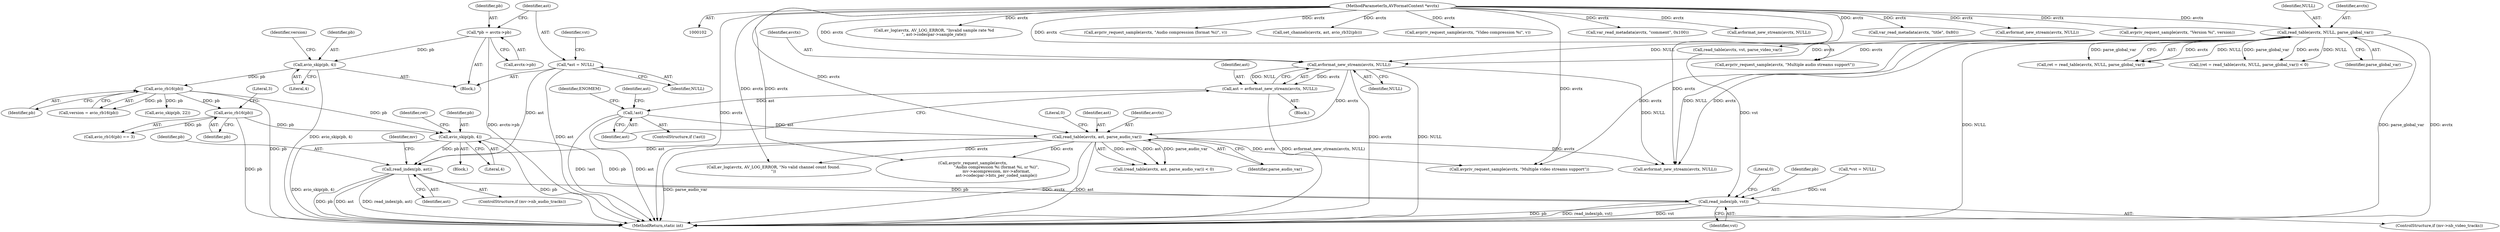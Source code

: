digraph "0_FFmpeg_4f05e2e2dc1a89f38cd9f0960a6561083d714f1e@API" {
"1000605" [label="(Call,read_index(pb, ast))"];
"1000429" [label="(Call,avio_skip(pb, 4))"];
"1000425" [label="(Call,avio_rb16(pb))"];
"1000133" [label="(Call,avio_rb16(pb))"];
"1000128" [label="(Call,avio_skip(pb, 4))"];
"1000112" [label="(Call,*pb = avctx->pb)"];
"1000481" [label="(Call,read_table(avctx, ast, parse_audio_var))"];
"1000463" [label="(Call,avformat_new_stream(avctx, NULL))"];
"1000436" [label="(Call,read_table(avctx, NULL, parse_global_var))"];
"1000103" [label="(MethodParameterIn,AVFormatContext *avctx)"];
"1000467" [label="(Call,!ast)"];
"1000461" [label="(Call,ast = avformat_new_stream(avctx, NULL))"];
"1000118" [label="(Call,*ast = NULL)"];
"1000612" [label="(Call,read_index(pb, vst))"];
"1000118" [label="(Call,*ast = NULL)"];
"1000431" [label="(Literal,4)"];
"1000426" [label="(Identifier,pb)"];
"1000103" [label="(MethodParameterIn,AVFormatContext *avctx)"];
"1000574" [label="(Call,avformat_new_stream(avctx, NULL))"];
"1000425" [label="(Call,avio_rb16(pb))"];
"1000436" [label="(Call,read_table(avctx, NULL, parse_global_var))"];
"1000134" [label="(Identifier,pb)"];
"1000433" [label="(Call,(ret = read_table(avctx, NULL, parse_global_var)) < 0)"];
"1000119" [label="(Identifier,ast)"];
"1000114" [label="(Call,avctx->pb)"];
"1000464" [label="(Identifier,avctx)"];
"1000612" [label="(Call,read_index(pb, vst))"];
"1000120" [label="(Identifier,NULL)"];
"1000594" [label="(Call,read_table(avctx, vst, parse_video_var))"];
"1000132" [label="(Identifier,version)"];
"1000123" [label="(Identifier,vst)"];
"1000485" [label="(Literal,0)"];
"1000288" [label="(Call,av_log(avctx, AV_LOG_ERROR, \"Invalid sample rate %d\n\", ast->codecpar->sample_rate))"];
"1000336" [label="(Call,avpriv_request_sample(avctx, \"Audio compression (format %i)\", v))"];
"1000462" [label="(Identifier,ast)"];
"1000613" [label="(Identifier,pb)"];
"1000437" [label="(Identifier,avctx)"];
"1000310" [label="(Call,set_channels(avctx, ast, avio_rb32(pb)))"];
"1000113" [label="(Identifier,pb)"];
"1000427" [label="(Literal,3)"];
"1000131" [label="(Call,version = avio_rb16(pb))"];
"1000625" [label="(MethodReturn,static int)"];
"1000480" [label="(Call,(read_table(avctx, ast, parse_audio_var)) < 0)"];
"1000601" [label="(ControlStructure,if (mv->nb_audio_tracks))"];
"1000439" [label="(Identifier,parse_global_var)"];
"1000468" [label="(Identifier,ast)"];
"1000130" [label="(Literal,4)"];
"1000142" [label="(Call,avio_skip(pb, 22))"];
"1000518" [label="(Call,avpriv_request_sample(avctx,\n                                      \"Audio compression %i (format %i, sr %i)\",\n                                      mv->acompression, mv->aformat,\n                                      ast->codecpar->bits_per_coded_sample))"];
"1000226" [label="(Call,avpriv_request_sample(avctx, \"Video compression %i\", v))"];
"1000465" [label="(Identifier,NULL)"];
"1000608" [label="(ControlStructure,if (mv->nb_video_tracks))"];
"1000471" [label="(Identifier,ENOMEM)"];
"1000467" [label="(Call,!ast)"];
"1000475" [label="(Identifier,ast)"];
"1000347" [label="(Call,var_read_metadata(avctx, \"comment\", 0x100))"];
"1000133" [label="(Call,avio_rb16(pb))"];
"1000450" [label="(Call,avpriv_request_sample(avctx, \"Multiple audio streams support\"))"];
"1000605" [label="(Call,read_index(pb, ast))"];
"1000424" [label="(Call,avio_rb16(pb) == 3)"];
"1000434" [label="(Call,ret = read_table(avctx, NULL, parse_global_var))"];
"1000548" [label="(Call,av_log(avctx, AV_LOG_ERROR, \"No valid channel count found.\n\"))"];
"1000147" [label="(Call,avformat_new_stream(avctx, NULL))"];
"1000429" [label="(Call,avio_skip(pb, 4))"];
"1000122" [label="(Call,*vst = NULL)"];
"1000104" [label="(Block,)"];
"1000610" [label="(Identifier,mv)"];
"1000561" [label="(Call,avpriv_request_sample(avctx, \"Multiple video streams support\"))"];
"1000607" [label="(Identifier,ast)"];
"1000606" [label="(Identifier,pb)"];
"1000463" [label="(Call,avformat_new_stream(avctx, NULL))"];
"1000481" [label="(Call,read_table(avctx, ast, parse_audio_var))"];
"1000435" [label="(Identifier,ret)"];
"1000483" [label="(Identifier,ast)"];
"1000428" [label="(Block,)"];
"1000624" [label="(Literal,0)"];
"1000438" [label="(Identifier,NULL)"];
"1000343" [label="(Call,var_read_metadata(avctx, \"title\", 0x80))"];
"1000484" [label="(Identifier,parse_audio_var)"];
"1000158" [label="(Call,avformat_new_stream(avctx, NULL))"];
"1000461" [label="(Call,ast = avformat_new_stream(avctx, NULL))"];
"1000460" [label="(Block,)"];
"1000614" [label="(Identifier,vst)"];
"1000129" [label="(Identifier,pb)"];
"1000430" [label="(Identifier,pb)"];
"1000112" [label="(Call,*pb = avctx->pb)"];
"1000482" [label="(Identifier,avctx)"];
"1000466" [label="(ControlStructure,if (!ast))"];
"1000617" [label="(Call,avpriv_request_sample(avctx, \"Version %i\", version))"];
"1000128" [label="(Call,avio_skip(pb, 4))"];
"1000605" -> "1000601"  [label="AST: "];
"1000605" -> "1000607"  [label="CFG: "];
"1000606" -> "1000605"  [label="AST: "];
"1000607" -> "1000605"  [label="AST: "];
"1000610" -> "1000605"  [label="CFG: "];
"1000605" -> "1000625"  [label="DDG: ast"];
"1000605" -> "1000625"  [label="DDG: read_index(pb, ast)"];
"1000605" -> "1000625"  [label="DDG: pb"];
"1000429" -> "1000605"  [label="DDG: pb"];
"1000481" -> "1000605"  [label="DDG: ast"];
"1000118" -> "1000605"  [label="DDG: ast"];
"1000605" -> "1000612"  [label="DDG: pb"];
"1000429" -> "1000428"  [label="AST: "];
"1000429" -> "1000431"  [label="CFG: "];
"1000430" -> "1000429"  [label="AST: "];
"1000431" -> "1000429"  [label="AST: "];
"1000435" -> "1000429"  [label="CFG: "];
"1000429" -> "1000625"  [label="DDG: pb"];
"1000429" -> "1000625"  [label="DDG: avio_skip(pb, 4)"];
"1000425" -> "1000429"  [label="DDG: pb"];
"1000133" -> "1000429"  [label="DDG: pb"];
"1000429" -> "1000612"  [label="DDG: pb"];
"1000425" -> "1000424"  [label="AST: "];
"1000425" -> "1000426"  [label="CFG: "];
"1000426" -> "1000425"  [label="AST: "];
"1000427" -> "1000425"  [label="CFG: "];
"1000425" -> "1000625"  [label="DDG: pb"];
"1000425" -> "1000424"  [label="DDG: pb"];
"1000133" -> "1000425"  [label="DDG: pb"];
"1000133" -> "1000131"  [label="AST: "];
"1000133" -> "1000134"  [label="CFG: "];
"1000134" -> "1000133"  [label="AST: "];
"1000131" -> "1000133"  [label="CFG: "];
"1000133" -> "1000625"  [label="DDG: pb"];
"1000133" -> "1000131"  [label="DDG: pb"];
"1000128" -> "1000133"  [label="DDG: pb"];
"1000133" -> "1000142"  [label="DDG: pb"];
"1000128" -> "1000104"  [label="AST: "];
"1000128" -> "1000130"  [label="CFG: "];
"1000129" -> "1000128"  [label="AST: "];
"1000130" -> "1000128"  [label="AST: "];
"1000132" -> "1000128"  [label="CFG: "];
"1000128" -> "1000625"  [label="DDG: avio_skip(pb, 4)"];
"1000112" -> "1000128"  [label="DDG: pb"];
"1000112" -> "1000104"  [label="AST: "];
"1000112" -> "1000114"  [label="CFG: "];
"1000113" -> "1000112"  [label="AST: "];
"1000114" -> "1000112"  [label="AST: "];
"1000119" -> "1000112"  [label="CFG: "];
"1000112" -> "1000625"  [label="DDG: avctx->pb"];
"1000481" -> "1000480"  [label="AST: "];
"1000481" -> "1000484"  [label="CFG: "];
"1000482" -> "1000481"  [label="AST: "];
"1000483" -> "1000481"  [label="AST: "];
"1000484" -> "1000481"  [label="AST: "];
"1000485" -> "1000481"  [label="CFG: "];
"1000481" -> "1000625"  [label="DDG: ast"];
"1000481" -> "1000625"  [label="DDG: parse_audio_var"];
"1000481" -> "1000625"  [label="DDG: avctx"];
"1000481" -> "1000480"  [label="DDG: avctx"];
"1000481" -> "1000480"  [label="DDG: ast"];
"1000481" -> "1000480"  [label="DDG: parse_audio_var"];
"1000463" -> "1000481"  [label="DDG: avctx"];
"1000103" -> "1000481"  [label="DDG: avctx"];
"1000467" -> "1000481"  [label="DDG: ast"];
"1000481" -> "1000518"  [label="DDG: avctx"];
"1000481" -> "1000548"  [label="DDG: avctx"];
"1000481" -> "1000561"  [label="DDG: avctx"];
"1000481" -> "1000574"  [label="DDG: avctx"];
"1000463" -> "1000461"  [label="AST: "];
"1000463" -> "1000465"  [label="CFG: "];
"1000464" -> "1000463"  [label="AST: "];
"1000465" -> "1000463"  [label="AST: "];
"1000461" -> "1000463"  [label="CFG: "];
"1000463" -> "1000625"  [label="DDG: NULL"];
"1000463" -> "1000625"  [label="DDG: avctx"];
"1000463" -> "1000461"  [label="DDG: avctx"];
"1000463" -> "1000461"  [label="DDG: NULL"];
"1000436" -> "1000463"  [label="DDG: avctx"];
"1000436" -> "1000463"  [label="DDG: NULL"];
"1000103" -> "1000463"  [label="DDG: avctx"];
"1000463" -> "1000574"  [label="DDG: NULL"];
"1000436" -> "1000434"  [label="AST: "];
"1000436" -> "1000439"  [label="CFG: "];
"1000437" -> "1000436"  [label="AST: "];
"1000438" -> "1000436"  [label="AST: "];
"1000439" -> "1000436"  [label="AST: "];
"1000434" -> "1000436"  [label="CFG: "];
"1000436" -> "1000625"  [label="DDG: avctx"];
"1000436" -> "1000625"  [label="DDG: NULL"];
"1000436" -> "1000625"  [label="DDG: parse_global_var"];
"1000436" -> "1000433"  [label="DDG: avctx"];
"1000436" -> "1000433"  [label="DDG: NULL"];
"1000436" -> "1000433"  [label="DDG: parse_global_var"];
"1000436" -> "1000434"  [label="DDG: avctx"];
"1000436" -> "1000434"  [label="DDG: NULL"];
"1000436" -> "1000434"  [label="DDG: parse_global_var"];
"1000103" -> "1000436"  [label="DDG: avctx"];
"1000436" -> "1000450"  [label="DDG: avctx"];
"1000436" -> "1000561"  [label="DDG: avctx"];
"1000436" -> "1000574"  [label="DDG: avctx"];
"1000436" -> "1000574"  [label="DDG: NULL"];
"1000103" -> "1000102"  [label="AST: "];
"1000103" -> "1000625"  [label="DDG: avctx"];
"1000103" -> "1000147"  [label="DDG: avctx"];
"1000103" -> "1000158"  [label="DDG: avctx"];
"1000103" -> "1000226"  [label="DDG: avctx"];
"1000103" -> "1000288"  [label="DDG: avctx"];
"1000103" -> "1000310"  [label="DDG: avctx"];
"1000103" -> "1000336"  [label="DDG: avctx"];
"1000103" -> "1000343"  [label="DDG: avctx"];
"1000103" -> "1000347"  [label="DDG: avctx"];
"1000103" -> "1000450"  [label="DDG: avctx"];
"1000103" -> "1000518"  [label="DDG: avctx"];
"1000103" -> "1000548"  [label="DDG: avctx"];
"1000103" -> "1000561"  [label="DDG: avctx"];
"1000103" -> "1000574"  [label="DDG: avctx"];
"1000103" -> "1000594"  [label="DDG: avctx"];
"1000103" -> "1000617"  [label="DDG: avctx"];
"1000467" -> "1000466"  [label="AST: "];
"1000467" -> "1000468"  [label="CFG: "];
"1000468" -> "1000467"  [label="AST: "];
"1000471" -> "1000467"  [label="CFG: "];
"1000475" -> "1000467"  [label="CFG: "];
"1000467" -> "1000625"  [label="DDG: ast"];
"1000467" -> "1000625"  [label="DDG: !ast"];
"1000461" -> "1000467"  [label="DDG: ast"];
"1000461" -> "1000460"  [label="AST: "];
"1000462" -> "1000461"  [label="AST: "];
"1000468" -> "1000461"  [label="CFG: "];
"1000461" -> "1000625"  [label="DDG: avformat_new_stream(avctx, NULL)"];
"1000118" -> "1000104"  [label="AST: "];
"1000118" -> "1000120"  [label="CFG: "];
"1000119" -> "1000118"  [label="AST: "];
"1000120" -> "1000118"  [label="AST: "];
"1000123" -> "1000118"  [label="CFG: "];
"1000118" -> "1000625"  [label="DDG: ast"];
"1000612" -> "1000608"  [label="AST: "];
"1000612" -> "1000614"  [label="CFG: "];
"1000613" -> "1000612"  [label="AST: "];
"1000614" -> "1000612"  [label="AST: "];
"1000624" -> "1000612"  [label="CFG: "];
"1000612" -> "1000625"  [label="DDG: vst"];
"1000612" -> "1000625"  [label="DDG: pb"];
"1000612" -> "1000625"  [label="DDG: read_index(pb, vst)"];
"1000122" -> "1000612"  [label="DDG: vst"];
"1000594" -> "1000612"  [label="DDG: vst"];
}
